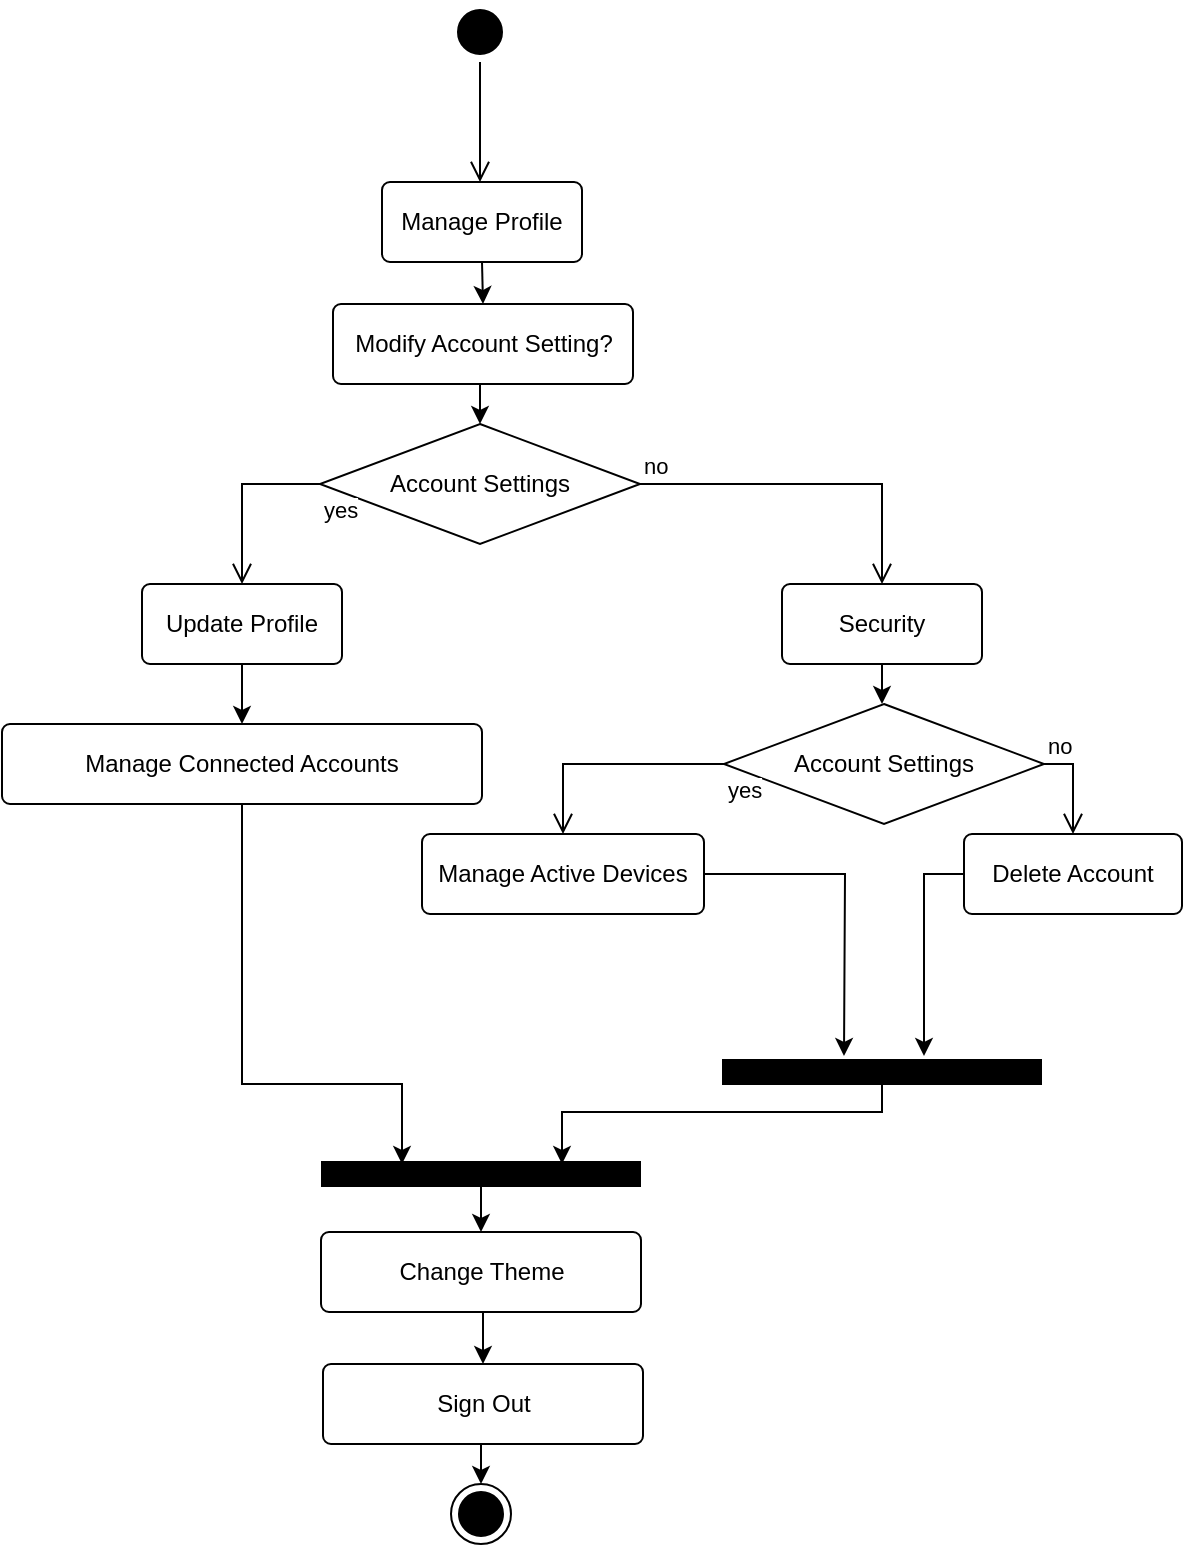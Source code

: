 <mxfile version="24.7.8">
  <diagram name="Page-1" id="7LJppE1JE4XpLKsh6bBd">
    <mxGraphModel dx="1750" dy="2039" grid="1" gridSize="10" guides="1" tooltips="1" connect="1" arrows="1" fold="1" page="1" pageScale="1" pageWidth="827" pageHeight="1169" math="0" shadow="0">
      <root>
        <mxCell id="0" />
        <mxCell id="1" parent="0" />
        <mxCell id="F_9zOkvMGBa57DA_jnb--44" style="edgeStyle=orthogonalEdgeStyle;rounded=0;orthogonalLoop=1;jettySize=auto;html=1;exitX=0.5;exitY=1;exitDx=0;exitDy=0;entryX=0.5;entryY=0;entryDx=0;entryDy=0;" parent="1" source="F_9zOkvMGBa57DA_jnb--4" target="F_9zOkvMGBa57DA_jnb--43" edge="1">
          <mxGeometry relative="1" as="geometry" />
        </mxCell>
        <mxCell id="F_9zOkvMGBa57DA_jnb--4" value="Manage Profile" style="rounded=1;arcSize=10;whiteSpace=wrap;html=1;align=center;fillColor=none;" parent="1" vertex="1">
          <mxGeometry x="350" y="-161" width="100" height="40" as="geometry" />
        </mxCell>
        <mxCell id="F_9zOkvMGBa57DA_jnb--22" style="edgeStyle=orthogonalEdgeStyle;rounded=0;orthogonalLoop=1;jettySize=auto;html=1;exitX=0.5;exitY=1;exitDx=0;exitDy=0;entryX=0.5;entryY=0;entryDx=0;entryDy=0;" parent="1" source="F_9zOkvMGBa57DA_jnb--9" target="F_9zOkvMGBa57DA_jnb--11" edge="1">
          <mxGeometry relative="1" as="geometry" />
        </mxCell>
        <mxCell id="F_9zOkvMGBa57DA_jnb--9" value="Update Profile" style="rounded=1;arcSize=10;whiteSpace=wrap;html=1;align=center;fillColor=none;" parent="1" vertex="1">
          <mxGeometry x="230" y="40" width="100" height="40" as="geometry" />
        </mxCell>
        <mxCell id="F_9zOkvMGBa57DA_jnb--36" style="edgeStyle=orthogonalEdgeStyle;rounded=0;orthogonalLoop=1;jettySize=auto;html=1;exitX=0.5;exitY=1;exitDx=0;exitDy=0;entryX=0.5;entryY=0;entryDx=0;entryDy=0;" parent="1" source="F_9zOkvMGBa57DA_jnb--10" edge="1">
          <mxGeometry relative="1" as="geometry">
            <mxPoint x="600" y="100" as="targetPoint" />
          </mxGeometry>
        </mxCell>
        <mxCell id="F_9zOkvMGBa57DA_jnb--10" value="Security" style="rounded=1;arcSize=10;whiteSpace=wrap;html=1;align=center;fillColor=none;" parent="1" vertex="1">
          <mxGeometry x="550" y="40" width="100" height="40" as="geometry" />
        </mxCell>
        <mxCell id="F_9zOkvMGBa57DA_jnb--51" style="edgeStyle=orthogonalEdgeStyle;rounded=0;orthogonalLoop=1;jettySize=auto;html=1;exitX=0.5;exitY=1;exitDx=0;exitDy=0;" parent="1" source="F_9zOkvMGBa57DA_jnb--11" edge="1">
          <mxGeometry relative="1" as="geometry">
            <mxPoint x="360" y="330" as="targetPoint" />
            <Array as="points">
              <mxPoint x="280" y="290" />
              <mxPoint x="360" y="290" />
            </Array>
            <mxPoint x="280" y="200" as="sourcePoint" />
          </mxGeometry>
        </mxCell>
        <mxCell id="F_9zOkvMGBa57DA_jnb--11" value="Manage Connected Accounts" style="rounded=1;arcSize=10;whiteSpace=wrap;html=1;align=center;fillColor=none;" parent="1" vertex="1">
          <mxGeometry x="160" y="110" width="240" height="40" as="geometry" />
        </mxCell>
        <mxCell id="F_9zOkvMGBa57DA_jnb--30" style="edgeStyle=orthogonalEdgeStyle;rounded=0;orthogonalLoop=1;jettySize=auto;html=1;exitX=1;exitY=0.5;exitDx=0;exitDy=0;" parent="1" source="F_9zOkvMGBa57DA_jnb--16" edge="1">
          <mxGeometry relative="1" as="geometry">
            <mxPoint x="581" y="276" as="targetPoint" />
          </mxGeometry>
        </mxCell>
        <mxCell id="F_9zOkvMGBa57DA_jnb--16" value="Manage Active Devices" style="rounded=1;arcSize=10;whiteSpace=wrap;html=1;align=center;fillColor=none;" parent="1" vertex="1">
          <mxGeometry x="370" y="165" width="141" height="40" as="geometry" />
        </mxCell>
        <mxCell id="F_9zOkvMGBa57DA_jnb--50" style="edgeStyle=orthogonalEdgeStyle;rounded=0;orthogonalLoop=1;jettySize=auto;html=1;exitX=0;exitY=0.5;exitDx=0;exitDy=0;" parent="1" source="F_9zOkvMGBa57DA_jnb--17" edge="1">
          <mxGeometry relative="1" as="geometry">
            <mxPoint x="621" y="276" as="targetPoint" />
            <Array as="points">
              <mxPoint x="621" y="185" />
              <mxPoint x="621" y="276" />
            </Array>
          </mxGeometry>
        </mxCell>
        <mxCell id="F_9zOkvMGBa57DA_jnb--17" value="Delete Account" style="rounded=1;arcSize=10;whiteSpace=wrap;html=1;align=center;fillColor=none;" parent="1" vertex="1">
          <mxGeometry x="641" y="165" width="109" height="40" as="geometry" />
        </mxCell>
        <mxCell id="F_9zOkvMGBa57DA_jnb--19" value="" style="line;strokeWidth=13;rotatable=0;dashed=0;labelPosition=right;align=left;verticalAlign=middle;spacingTop=0;spacingLeft=6;points=[];portConstraint=eastwest;" parent="1" vertex="1">
          <mxGeometry x="319.5" y="330" width="160" height="10" as="geometry" />
        </mxCell>
        <mxCell id="F_9zOkvMGBa57DA_jnb--55" style="edgeStyle=orthogonalEdgeStyle;rounded=0;orthogonalLoop=1;jettySize=auto;html=1;exitX=0.5;exitY=1;exitDx=0;exitDy=0;entryX=0.5;entryY=0;entryDx=0;entryDy=0;" parent="1" source="F_9zOkvMGBa57DA_jnb--20" target="F_9zOkvMGBa57DA_jnb--54" edge="1">
          <mxGeometry relative="1" as="geometry" />
        </mxCell>
        <mxCell id="F_9zOkvMGBa57DA_jnb--20" value="Change Theme" style="rounded=1;arcSize=10;whiteSpace=wrap;html=1;align=center;fillColor=none;" parent="1" vertex="1">
          <mxGeometry x="319.5" y="364" width="160" height="40" as="geometry" />
        </mxCell>
        <mxCell id="F_9zOkvMGBa57DA_jnb--24" value="Account Settings" style="rhombus;whiteSpace=wrap;html=1;fontColor=#000000;fillColor=none;strokeColor=#000000;" parent="1" vertex="1">
          <mxGeometry x="319" y="-40" width="160" height="60" as="geometry" />
        </mxCell>
        <mxCell id="F_9zOkvMGBa57DA_jnb--25" value="no" style="edgeStyle=orthogonalEdgeStyle;html=1;align=left;verticalAlign=bottom;endArrow=open;endSize=8;strokeColor=#000000;rounded=0;entryX=0.5;entryY=0;entryDx=0;entryDy=0;" parent="1" source="F_9zOkvMGBa57DA_jnb--24" target="F_9zOkvMGBa57DA_jnb--10" edge="1">
          <mxGeometry x="-1" relative="1" as="geometry">
            <mxPoint x="370" y="270" as="targetPoint" />
          </mxGeometry>
        </mxCell>
        <mxCell id="F_9zOkvMGBa57DA_jnb--26" value="yes" style="edgeStyle=orthogonalEdgeStyle;html=1;align=left;verticalAlign=top;endArrow=open;endSize=8;strokeColor=#000000;rounded=0;entryX=0.5;entryY=0;entryDx=0;entryDy=0;exitX=0;exitY=0.5;exitDx=0;exitDy=0;" parent="1" source="F_9zOkvMGBa57DA_jnb--24" target="F_9zOkvMGBa57DA_jnb--9" edge="1">
          <mxGeometry x="-1" relative="1" as="geometry">
            <mxPoint x="230" y="350" as="targetPoint" />
          </mxGeometry>
        </mxCell>
        <mxCell id="F_9zOkvMGBa57DA_jnb--34" value="" style="endArrow=classic;html=1;rounded=0;entryX=0.5;entryY=0;entryDx=0;entryDy=0;" parent="1" source="F_9zOkvMGBa57DA_jnb--19" target="F_9zOkvMGBa57DA_jnb--20" edge="1">
          <mxGeometry width="50" height="50" relative="1" as="geometry">
            <mxPoint x="299.5" y="334" as="sourcePoint" />
            <mxPoint x="349.5" y="284" as="targetPoint" />
          </mxGeometry>
        </mxCell>
        <mxCell id="F_9zOkvMGBa57DA_jnb--40" value="" style="line;strokeWidth=13;rotatable=0;dashed=0;labelPosition=right;align=left;verticalAlign=middle;spacingTop=0;spacingLeft=6;points=[];portConstraint=eastwest;" parent="1" vertex="1">
          <mxGeometry x="520" y="279" width="160" height="10" as="geometry" />
        </mxCell>
        <mxCell id="F_9zOkvMGBa57DA_jnb--41" value="" style="endArrow=classic;html=1;rounded=0;" parent="1" edge="1">
          <mxGeometry width="50" height="50" relative="1" as="geometry">
            <mxPoint x="600" y="290" as="sourcePoint" />
            <mxPoint x="440" y="330" as="targetPoint" />
            <Array as="points">
              <mxPoint x="600" y="304" />
              <mxPoint x="440" y="304" />
            </Array>
          </mxGeometry>
        </mxCell>
        <mxCell id="F_9zOkvMGBa57DA_jnb--45" style="edgeStyle=orthogonalEdgeStyle;rounded=0;orthogonalLoop=1;jettySize=auto;html=1;exitX=0.5;exitY=1;exitDx=0;exitDy=0;entryX=0.5;entryY=0;entryDx=0;entryDy=0;" parent="1" source="F_9zOkvMGBa57DA_jnb--43" target="F_9zOkvMGBa57DA_jnb--24" edge="1">
          <mxGeometry relative="1" as="geometry" />
        </mxCell>
        <mxCell id="F_9zOkvMGBa57DA_jnb--43" value="Modify Account Setting?" style="rounded=1;arcSize=10;whiteSpace=wrap;html=1;align=center;fillColor=none;" parent="1" vertex="1">
          <mxGeometry x="325.5" y="-100" width="150" height="40" as="geometry" />
        </mxCell>
        <mxCell id="F_9zOkvMGBa57DA_jnb--46" value="Account Settings" style="rhombus;whiteSpace=wrap;html=1;fontColor=#000000;fillColor=none;strokeColor=#000000;" parent="1" vertex="1">
          <mxGeometry x="521" y="100" width="160" height="60" as="geometry" />
        </mxCell>
        <mxCell id="F_9zOkvMGBa57DA_jnb--47" value="no" style="edgeStyle=orthogonalEdgeStyle;html=1;align=left;verticalAlign=bottom;endArrow=open;endSize=8;strokeColor=#000000;rounded=0;entryX=0.5;entryY=0;entryDx=0;entryDy=0;" parent="1" source="F_9zOkvMGBa57DA_jnb--46" target="F_9zOkvMGBa57DA_jnb--17" edge="1">
          <mxGeometry x="-1" relative="1" as="geometry">
            <mxPoint x="761" y="176" as="targetPoint" />
            <Array as="points">
              <mxPoint x="695" y="130" />
            </Array>
          </mxGeometry>
        </mxCell>
        <mxCell id="F_9zOkvMGBa57DA_jnb--48" value="yes" style="edgeStyle=orthogonalEdgeStyle;html=1;align=left;verticalAlign=top;endArrow=open;endSize=8;strokeColor=#000000;rounded=0;entryX=0.5;entryY=0;entryDx=0;entryDy=0;" parent="1" source="F_9zOkvMGBa57DA_jnb--46" target="F_9zOkvMGBa57DA_jnb--16" edge="1">
          <mxGeometry x="-1" relative="1" as="geometry">
            <mxPoint x="415" y="186" as="targetPoint" />
            <Array as="points">
              <mxPoint x="441" y="130" />
            </Array>
          </mxGeometry>
        </mxCell>
        <mxCell id="F_9zOkvMGBa57DA_jnb--57" style="edgeStyle=orthogonalEdgeStyle;rounded=0;orthogonalLoop=1;jettySize=auto;html=1;exitX=0.5;exitY=1;exitDx=0;exitDy=0;entryX=0.5;entryY=0;entryDx=0;entryDy=0;" parent="1" source="F_9zOkvMGBa57DA_jnb--54" target="F_9zOkvMGBa57DA_jnb--56" edge="1">
          <mxGeometry relative="1" as="geometry" />
        </mxCell>
        <mxCell id="F_9zOkvMGBa57DA_jnb--54" value="Sign Out" style="rounded=1;arcSize=10;whiteSpace=wrap;html=1;align=center;fillColor=none;" parent="1" vertex="1">
          <mxGeometry x="320.5" y="430" width="160" height="40" as="geometry" />
        </mxCell>
        <mxCell id="F_9zOkvMGBa57DA_jnb--56" value="" style="ellipse;html=1;shape=endState;fillColor=#000000;strokeColor=#000000;" parent="1" vertex="1">
          <mxGeometry x="384.5" y="490" width="30" height="30" as="geometry" />
        </mxCell>
        <mxCell id="L7xj7GNVBIBwlnCZehAI-1" value="" style="ellipse;html=1;shape=startState;fillColor=#000000;strokeColor=#000000;" vertex="1" parent="1">
          <mxGeometry x="384" y="-251" width="30" height="30" as="geometry" />
        </mxCell>
        <mxCell id="L7xj7GNVBIBwlnCZehAI-2" value="" style="edgeStyle=orthogonalEdgeStyle;html=1;verticalAlign=bottom;endArrow=open;endSize=8;strokeColor=#000000;rounded=0;" edge="1" source="L7xj7GNVBIBwlnCZehAI-1" parent="1">
          <mxGeometry relative="1" as="geometry">
            <mxPoint x="399" y="-161" as="targetPoint" />
          </mxGeometry>
        </mxCell>
      </root>
    </mxGraphModel>
  </diagram>
</mxfile>
